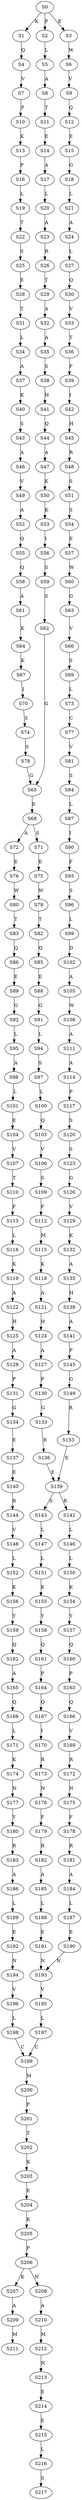 strict digraph  {
	S0 -> S1 [ label = K ];
	S0 -> S2 [ label = P ];
	S0 -> S3 [ label = E ];
	S1 -> S4 [ label = Q ];
	S2 -> S5 [ label = L ];
	S3 -> S6 [ label = W ];
	S4 -> S7 [ label = V ];
	S5 -> S8 [ label = A ];
	S6 -> S9 [ label = V ];
	S7 -> S10 [ label = P ];
	S8 -> S11 [ label = T ];
	S9 -> S12 [ label = Q ];
	S10 -> S13 [ label = K ];
	S11 -> S14 [ label = E ];
	S12 -> S15 [ label = E ];
	S13 -> S16 [ label = P ];
	S14 -> S17 [ label = A ];
	S15 -> S18 [ label = G ];
	S16 -> S19 [ label = L ];
	S17 -> S20 [ label = L ];
	S18 -> S21 [ label = L ];
	S19 -> S22 [ label = T ];
	S20 -> S23 [ label = A ];
	S21 -> S24 [ label = A ];
	S22 -> S25 [ label = S ];
	S23 -> S26 [ label = R ];
	S24 -> S27 [ label = L ];
	S25 -> S28 [ label = E ];
	S26 -> S29 [ label = T ];
	S27 -> S30 [ label = Q ];
	S28 -> S31 [ label = T ];
	S29 -> S32 [ label = A ];
	S30 -> S33 [ label = V ];
	S31 -> S34 [ label = L ];
	S32 -> S35 [ label = A ];
	S33 -> S36 [ label = T ];
	S34 -> S37 [ label = A ];
	S35 -> S38 [ label = S ];
	S36 -> S39 [ label = F ];
	S37 -> S40 [ label = K ];
	S38 -> S41 [ label = H ];
	S39 -> S42 [ label = I ];
	S40 -> S43 [ label = S ];
	S41 -> S44 [ label = Q ];
	S42 -> S45 [ label = H ];
	S43 -> S46 [ label = A ];
	S44 -> S47 [ label = A ];
	S45 -> S48 [ label = R ];
	S46 -> S49 [ label = V ];
	S47 -> S50 [ label = K ];
	S48 -> S51 [ label = S ];
	S49 -> S52 [ label = A ];
	S50 -> S53 [ label = K ];
	S51 -> S54 [ label = S ];
	S52 -> S55 [ label = Q ];
	S53 -> S56 [ label = I ];
	S54 -> S57 [ label = E ];
	S55 -> S58 [ label = Q ];
	S56 -> S59 [ label = S ];
	S57 -> S60 [ label = W ];
	S58 -> S61 [ label = A ];
	S59 -> S62 [ label = S ];
	S60 -> S63 [ label = G ];
	S61 -> S64 [ label = K ];
	S62 -> S65 [ label = G ];
	S63 -> S66 [ label = V ];
	S64 -> S67 [ label = K ];
	S65 -> S68 [ label = E ];
	S66 -> S69 [ label = S ];
	S67 -> S70 [ label = I ];
	S68 -> S71 [ label = S ];
	S68 -> S72 [ label = A ];
	S69 -> S73 [ label = L ];
	S70 -> S74 [ label = S ];
	S71 -> S75 [ label = E ];
	S72 -> S76 [ label = E ];
	S73 -> S77 [ label = C ];
	S74 -> S78 [ label = S ];
	S75 -> S79 [ label = W ];
	S76 -> S80 [ label = W ];
	S77 -> S81 [ label = V ];
	S78 -> S65 [ label = G ];
	S79 -> S82 [ label = T ];
	S80 -> S83 [ label = T ];
	S81 -> S84 [ label = S ];
	S82 -> S85 [ label = Q ];
	S83 -> S86 [ label = Q ];
	S84 -> S87 [ label = L ];
	S85 -> S88 [ label = E ];
	S86 -> S89 [ label = E ];
	S87 -> S90 [ label = I ];
	S88 -> S91 [ label = G ];
	S89 -> S92 [ label = G ];
	S90 -> S93 [ label = F ];
	S91 -> S94 [ label = L ];
	S92 -> S95 [ label = L ];
	S93 -> S96 [ label = S ];
	S94 -> S97 [ label = S ];
	S95 -> S98 [ label = A ];
	S96 -> S99 [ label = L ];
	S97 -> S100 [ label = L ];
	S98 -> S101 [ label = L ];
	S99 -> S102 [ label = D ];
	S100 -> S103 [ label = Q ];
	S101 -> S104 [ label = E ];
	S102 -> S105 [ label = A ];
	S103 -> S106 [ label = V ];
	S104 -> S107 [ label = V ];
	S105 -> S108 [ label = W ];
	S106 -> S109 [ label = S ];
	S107 -> S110 [ label = T ];
	S108 -> S111 [ label = A ];
	S109 -> S112 [ label = F ];
	S110 -> S113 [ label = F ];
	S111 -> S114 [ label = A ];
	S112 -> S115 [ label = M ];
	S113 -> S116 [ label = L ];
	S114 -> S117 [ label = P ];
	S115 -> S118 [ label = K ];
	S116 -> S119 [ label = K ];
	S117 -> S120 [ label = S ];
	S118 -> S121 [ label = A ];
	S119 -> S122 [ label = A ];
	S120 -> S123 [ label = S ];
	S121 -> S124 [ label = H ];
	S122 -> S125 [ label = H ];
	S123 -> S126 [ label = G ];
	S124 -> S127 [ label = A ];
	S125 -> S128 [ label = A ];
	S126 -> S129 [ label = V ];
	S127 -> S130 [ label = P ];
	S128 -> S131 [ label = P ];
	S129 -> S132 [ label = K ];
	S130 -> S133 [ label = G ];
	S131 -> S134 [ label = G ];
	S132 -> S135 [ label = A ];
	S133 -> S136 [ label = R ];
	S134 -> S137 [ label = E ];
	S135 -> S138 [ label = H ];
	S136 -> S139 [ label = E ];
	S137 -> S140 [ label = E ];
	S138 -> S141 [ label = A ];
	S139 -> S142 [ label = R ];
	S139 -> S143 [ label = S ];
	S140 -> S144 [ label = R ];
	S141 -> S145 [ label = P ];
	S142 -> S146 [ label = L ];
	S143 -> S147 [ label = L ];
	S144 -> S148 [ label = V ];
	S145 -> S149 [ label = G ];
	S146 -> S150 [ label = L ];
	S147 -> S151 [ label = L ];
	S148 -> S152 [ label = L ];
	S149 -> S153 [ label = R ];
	S150 -> S154 [ label = K ];
	S151 -> S155 [ label = K ];
	S152 -> S156 [ label = K ];
	S153 -> S139 [ label = E ];
	S154 -> S157 [ label = Y ];
	S155 -> S158 [ label = Y ];
	S156 -> S159 [ label = Y ];
	S157 -> S160 [ label = Q ];
	S158 -> S161 [ label = Q ];
	S159 -> S162 [ label = Q ];
	S160 -> S163 [ label = P ];
	S161 -> S164 [ label = P ];
	S162 -> S165 [ label = A ];
	S163 -> S166 [ label = Q ];
	S164 -> S167 [ label = Q ];
	S165 -> S168 [ label = Q ];
	S166 -> S169 [ label = V ];
	S167 -> S170 [ label = I ];
	S168 -> S171 [ label = L ];
	S169 -> S172 [ label = R ];
	S170 -> S173 [ label = R ];
	S171 -> S174 [ label = K ];
	S172 -> S175 [ label = N ];
	S173 -> S176 [ label = N ];
	S174 -> S177 [ label = N ];
	S175 -> S178 [ label = F ];
	S176 -> S179 [ label = F ];
	S177 -> S180 [ label = Y ];
	S178 -> S181 [ label = R ];
	S179 -> S182 [ label = R ];
	S180 -> S183 [ label = R ];
	S181 -> S184 [ label = A ];
	S182 -> S185 [ label = A ];
	S183 -> S186 [ label = A ];
	S184 -> S187 [ label = L ];
	S185 -> S188 [ label = L ];
	S186 -> S189 [ label = L ];
	S187 -> S190 [ label = E ];
	S188 -> S191 [ label = E ];
	S189 -> S192 [ label = E ];
	S190 -> S193 [ label = N ];
	S191 -> S193 [ label = N ];
	S192 -> S194 [ label = N ];
	S193 -> S195 [ label = V ];
	S194 -> S196 [ label = V ];
	S195 -> S197 [ label = L ];
	S196 -> S198 [ label = L ];
	S197 -> S199 [ label = C ];
	S198 -> S199 [ label = C ];
	S199 -> S200 [ label = M ];
	S200 -> S201 [ label = P ];
	S201 -> S202 [ label = T ];
	S202 -> S203 [ label = K ];
	S203 -> S204 [ label = E ];
	S204 -> S205 [ label = K ];
	S205 -> S206 [ label = P ];
	S206 -> S207 [ label = K ];
	S206 -> S208 [ label = N ];
	S207 -> S209 [ label = A ];
	S208 -> S210 [ label = A ];
	S209 -> S211 [ label = M ];
	S210 -> S212 [ label = M ];
	S212 -> S213 [ label = N ];
	S213 -> S214 [ label = E ];
	S214 -> S215 [ label = E ];
	S215 -> S216 [ label = L ];
	S216 -> S217 [ label = S ];
}
